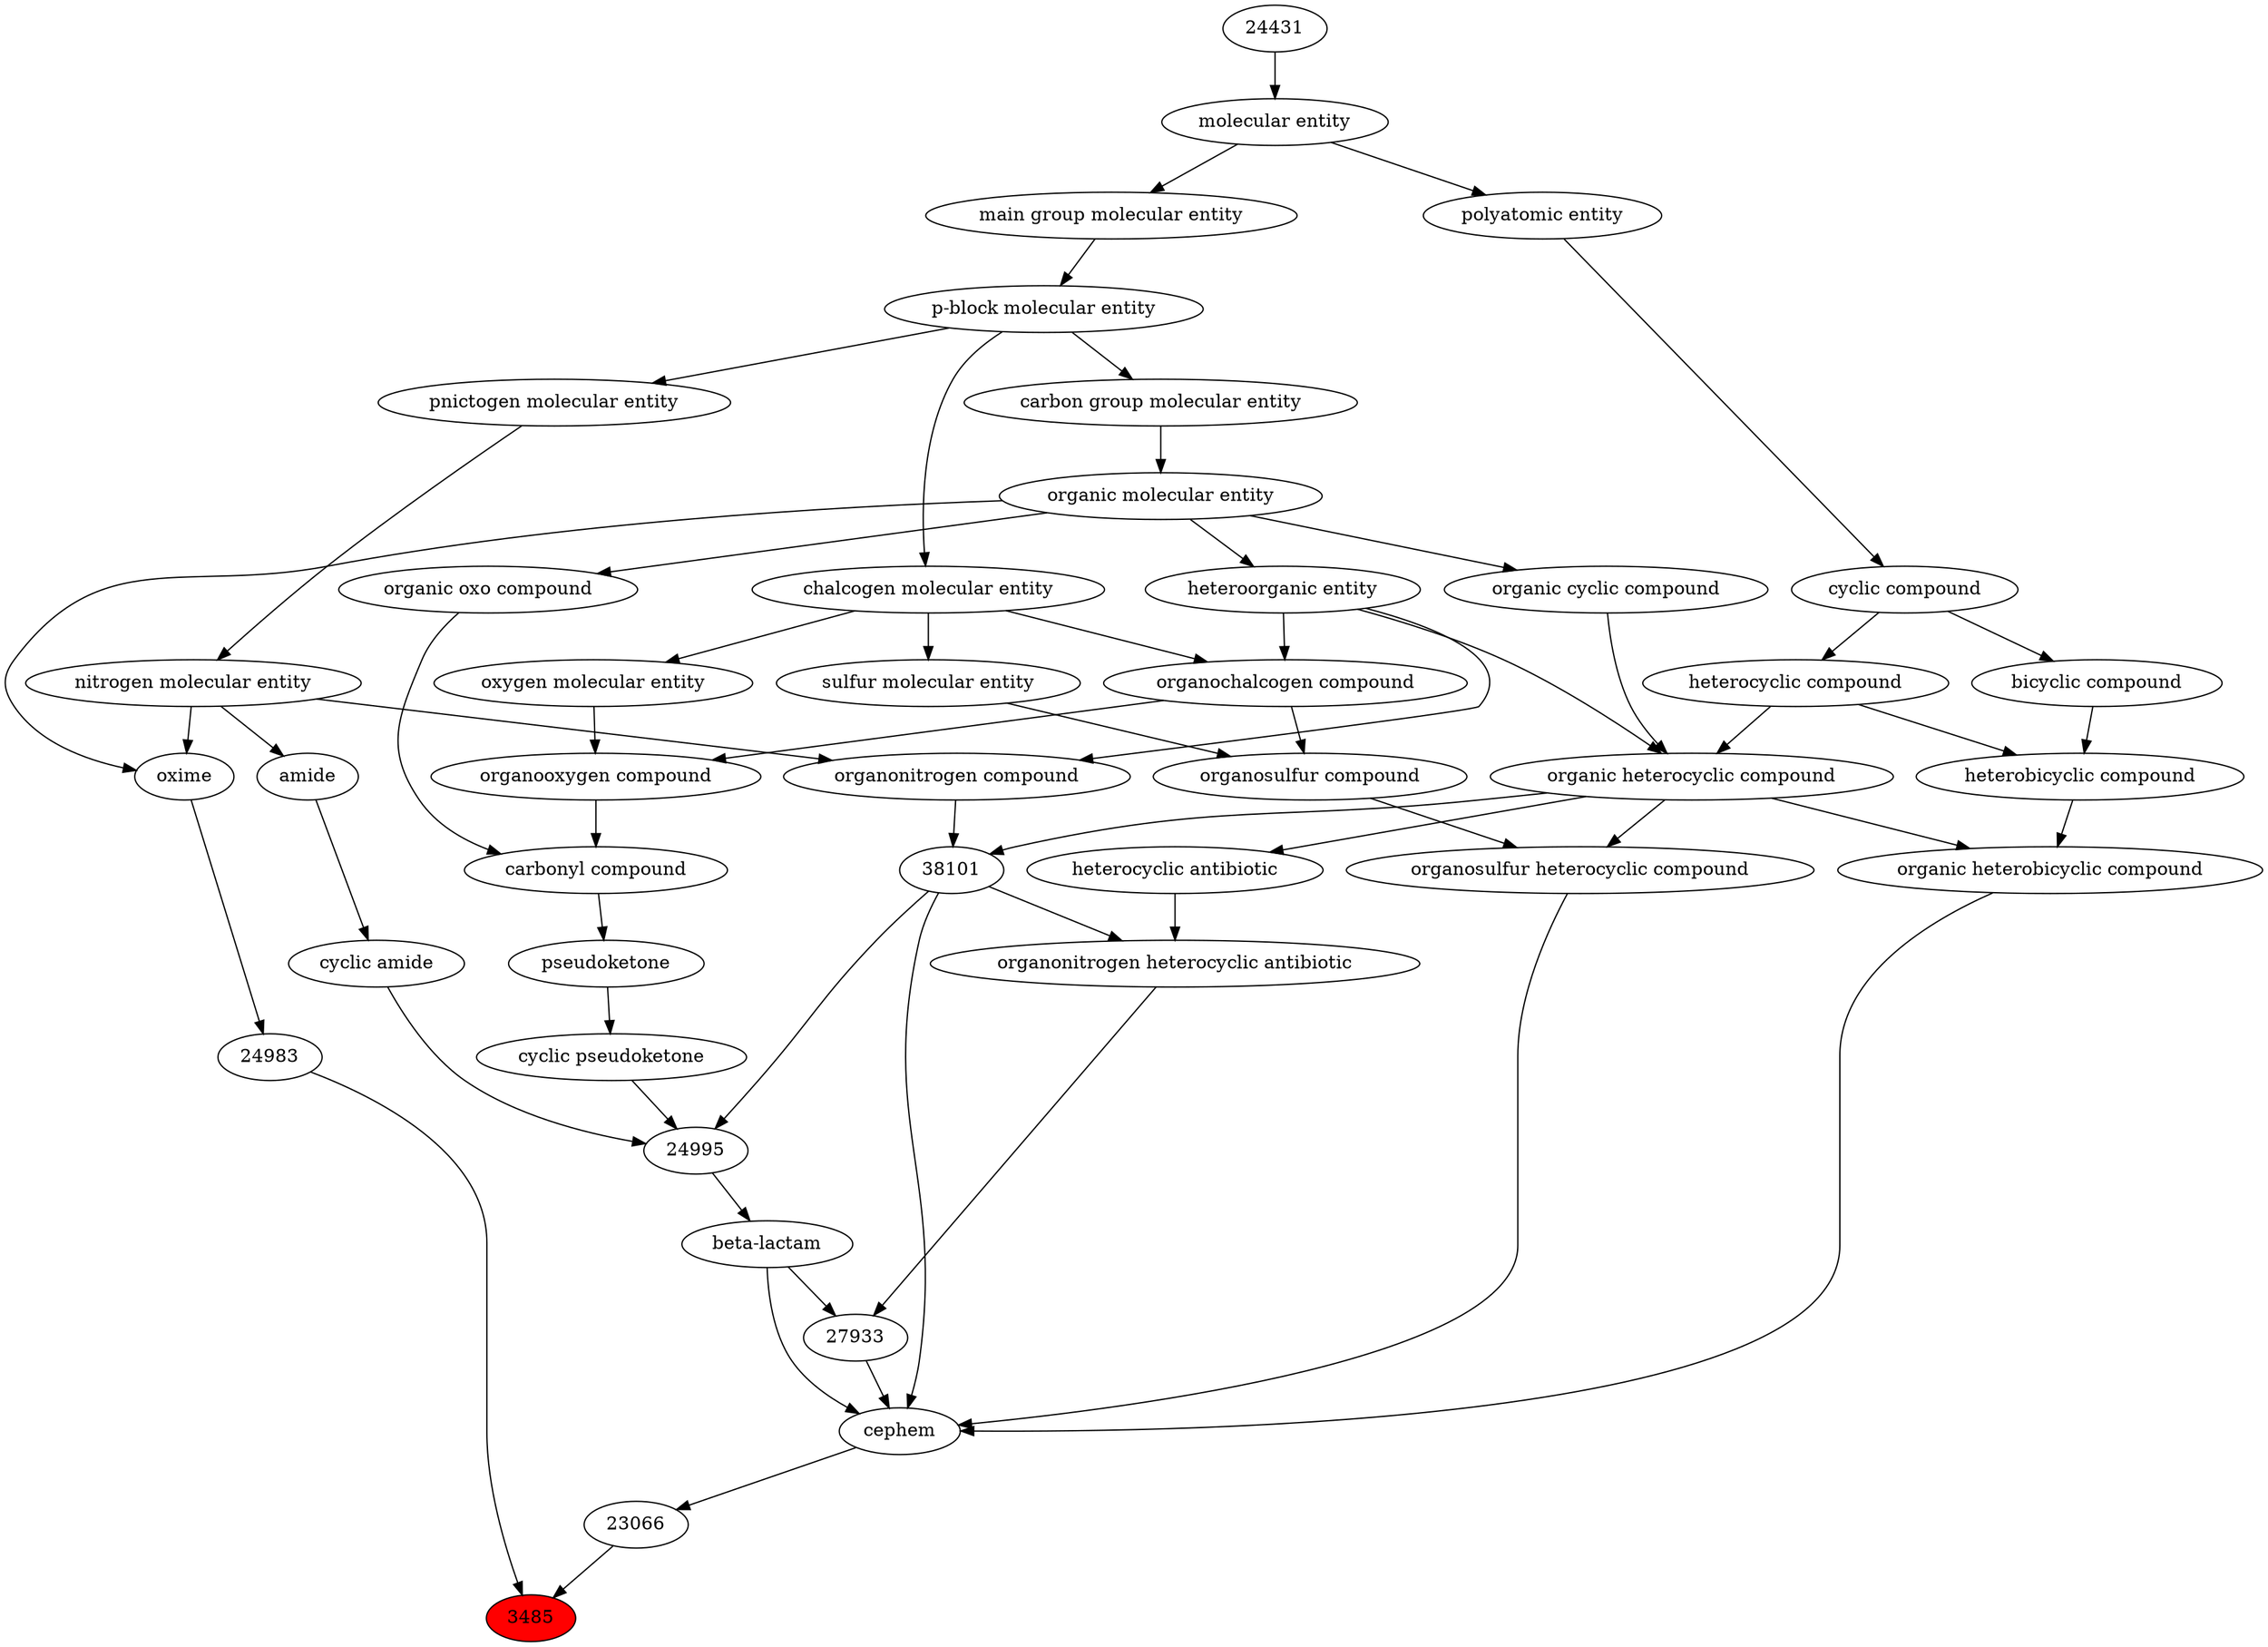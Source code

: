 digraph tree{ 
3485 [label="3485" fillcolor=red style=filled]
23066 -> 3485
24983 -> 3485
23066 [label="23066"]
38311 -> 23066
24983 [label="24983"]
25750 -> 24983
38311 [label="cephem"]
27171 -> 38311
38101 -> 38311
38106 -> 38311
27933 -> 38311
35627 -> 38311
25750 [label="oxime"]
50860 -> 25750
51143 -> 25750
27171 [label="organic heterobicyclic compound"]
33672 -> 27171
24532 -> 27171
38101 [label="38101"]
24532 -> 38101
35352 -> 38101
38106 [label="organosulfur heterocyclic compound"]
33261 -> 38106
24532 -> 38106
27933 [label="27933"]
35627 -> 27933
25558 -> 27933
35627 [label="beta-lactam"]
24995 -> 35627
50860 [label="organic molecular entity"]
33582 -> 50860
51143 [label="nitrogen molecular entity"]
33302 -> 51143
33672 [label="heterobicyclic compound"]
33636 -> 33672
5686 -> 33672
24532 [label="organic heterocyclic compound"]
33285 -> 24532
33832 -> 24532
5686 -> 24532
35352 [label="organonitrogen compound"]
51143 -> 35352
33285 -> 35352
33261 [label="organosulfur compound"]
36962 -> 33261
26835 -> 33261
25558 [label="organonitrogen heterocyclic antibiotic"]
38101 -> 25558
24531 -> 25558
24995 [label="24995"]
36588 -> 24995
38101 -> 24995
23443 -> 24995
33582 [label="carbon group molecular entity"]
33675 -> 33582
33302 [label="pnictogen molecular entity"]
33675 -> 33302
33636 [label="bicyclic compound"]
33595 -> 33636
5686 [label="heterocyclic compound"]
33595 -> 5686
33285 [label="heteroorganic entity"]
50860 -> 33285
33832 [label="organic cyclic compound"]
50860 -> 33832
36962 [label="organochalcogen compound"]
33285 -> 36962
33304 -> 36962
26835 [label="sulfur molecular entity"]
33304 -> 26835
24531 [label="heterocyclic antibiotic"]
24532 -> 24531
36588 [label="cyclic pseudoketone"]
36585 -> 36588
23443 [label="cyclic amide"]
32988 -> 23443
33675 [label="p-block molecular entity"]
33579 -> 33675
33595 [label="cyclic compound"]
36357 -> 33595
33304 [label="chalcogen molecular entity"]
33675 -> 33304
36585 [label="pseudoketone"]
36586 -> 36585
32988 [label="amide"]
51143 -> 32988
33579 [label="main group molecular entity"]
23367 -> 33579
36357 [label="polyatomic entity"]
23367 -> 36357
36586 [label="carbonyl compound"]
36587 -> 36586
36963 -> 36586
23367 [label="molecular entity"]
24431 -> 23367
36587 [label="organic oxo compound"]
50860 -> 36587
36963 [label="organooxygen compound"]
36962 -> 36963
25806 -> 36963
24431 [label="24431"]
25806 [label="oxygen molecular entity"]
33304 -> 25806
}